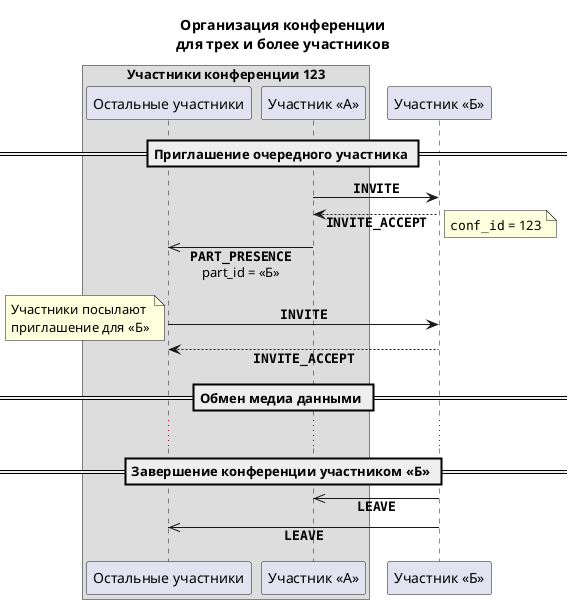 @startuml conf-3
skinparam sequenceMessageAlign center
skinparam responseMessageBelowArrow true

title Организация конференции\nдля трех и более участников

box Участники конференции 123
participant "Остальные участники" as C
participant "Участник <<А>>" as A
end box
participant "Участник <<Б>>" as B

== Приглашение очередного участника ==

A -> B: <b>""INVITE""
A <-- B: <b>""INVITE_ACCEPT""
note right: ""conf_id"" = 123

C <<- A: <b>""PART_PRESENCE""\npart_id = <<Б>>

C -> B: <b>""INVITE""
note left
Участники посылают
приглашение для <<Б>>
end note

C <-- B: <b>""INVITE_ACCEPT""

== Обмен медиа данными ==

...

== Завершение конференции участником <<Б>> ==

A <<- B: <b>""LEAVE""
C <<- B: <b>""LEAVE""

@enduml

